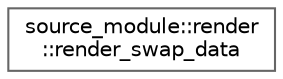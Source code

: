 digraph "类继承关系图"
{
 // LATEX_PDF_SIZE
  bgcolor="transparent";
  edge [fontname=Helvetica,fontsize=10,labelfontname=Helvetica,labelfontsize=10];
  node [fontname=Helvetica,fontsize=10,shape=box,height=0.2,width=0.4];
  rankdir="LR";
  Node0 [id="Node000000",label="source_module::render\l::render_swap_data",height=0.2,width=0.4,color="grey40", fillcolor="white", style="filled",URL="$structsource__module_1_1render_1_1render__swap__data.html",tooltip=" "];
}
